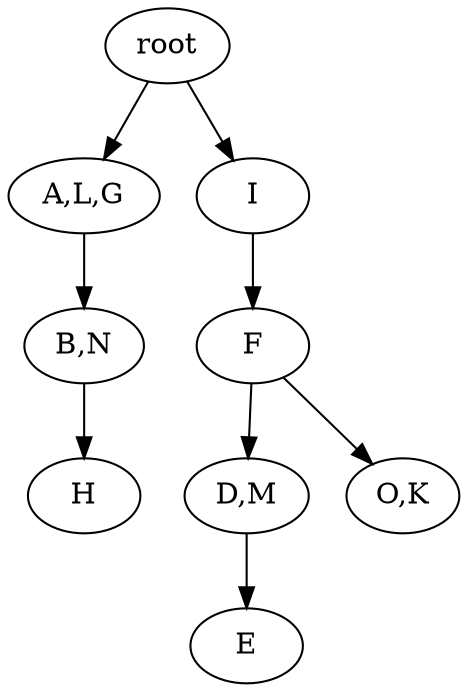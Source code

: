 strict digraph G {
	graph [name=G];
	0	 [label=root];
	3	 [label="A,L,G"];
	0 -> 3;
	1	 [label=I];
	0 -> 1;
	4	 [label="B,N"];
	3 -> 4;
	6	 [label=H];
	4 -> 6;
	9	 [label="D,M"];
	10	 [label=E];
	9 -> 10;
	7	 [label=F];
	7 -> 9;
	8	 [label="O,K"];
	7 -> 8;
	1 -> 7;
}

